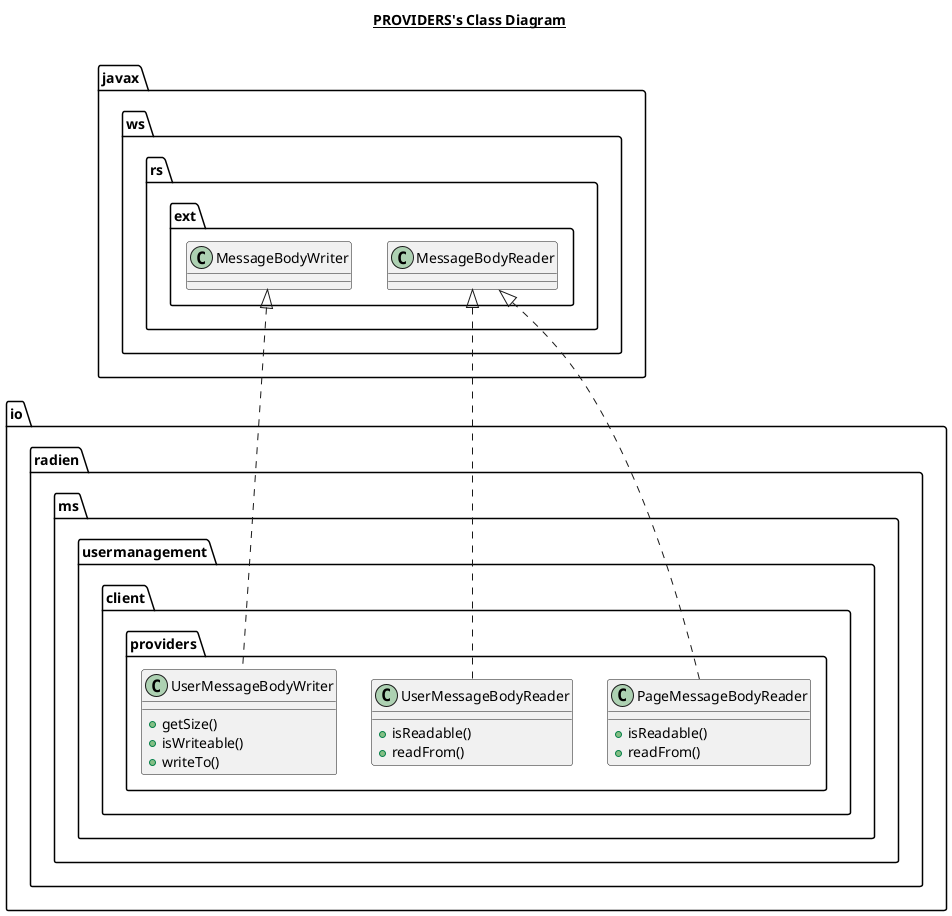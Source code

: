 @startuml

title __PROVIDERS's Class Diagram__\n

  namespace io.radien.ms.usermanagement.client {
    namespace providers {
      class io.radien.ms.usermanagement.client.providers.PageMessageBodyReader {
          + isReadable()
          + readFrom()
      }
    }
  }
  

  namespace io.radien.ms.usermanagement.client {
    namespace providers {
      class io.radien.ms.usermanagement.client.providers.UserMessageBodyReader {
          + isReadable()
          + readFrom()
      }
    }
  }
  

  namespace io.radien.ms.usermanagement.client {
    namespace providers {
      class io.radien.ms.usermanagement.client.providers.UserMessageBodyWriter {
          + getSize()
          + isWriteable()
          + writeTo()
      }
    }
  }
  

  io.radien.ms.usermanagement.client.providers.PageMessageBodyReader .up.|> javax.ws.rs.ext.MessageBodyReader
  io.radien.ms.usermanagement.client.providers.UserMessageBodyReader .up.|> javax.ws.rs.ext.MessageBodyReader
  io.radien.ms.usermanagement.client.providers.UserMessageBodyWriter .up.|> javax.ws.rs.ext.MessageBodyWriter







@enduml

